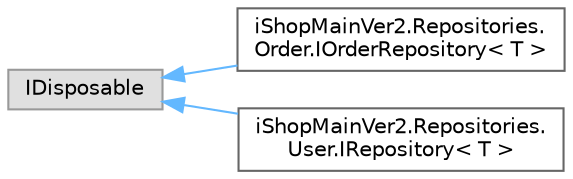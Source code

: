 digraph "Graphical Class Hierarchy"
{
 // LATEX_PDF_SIZE
  bgcolor="transparent";
  edge [fontname=Helvetica,fontsize=10,labelfontname=Helvetica,labelfontsize=10];
  node [fontname=Helvetica,fontsize=10,shape=box,height=0.2,width=0.4];
  rankdir="LR";
  Node0 [id="Node000000",label="IDisposable",height=0.2,width=0.4,color="grey60", fillcolor="#E0E0E0", style="filled",tooltip=" "];
  Node0 -> Node1 [id="edge4_Node000000_Node000001",dir="back",color="steelblue1",style="solid",tooltip=" "];
  Node1 [id="Node000001",label="iShopMainVer2.Repositories.\lOrder.IOrderRepository\< T \>",height=0.2,width=0.4,color="grey40", fillcolor="white", style="filled",URL="$interfacei_shop_main_ver2_1_1_repositories_1_1_order_1_1_i_order_repository.html",tooltip=" "];
  Node0 -> Node2 [id="edge5_Node000000_Node000002",dir="back",color="steelblue1",style="solid",tooltip=" "];
  Node2 [id="Node000002",label="iShopMainVer2.Repositories.\lUser.IRepository\< T \>",height=0.2,width=0.4,color="grey40", fillcolor="white", style="filled",URL="$interfacei_shop_main_ver2_1_1_repositories_1_1_user_1_1_i_repository.html",tooltip=" "];
}
